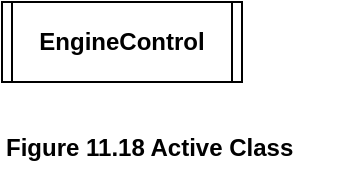 <mxfile version="21.6.5" type="device">
  <diagram name="Page-1" id="c2MhCUuRNuuH_8IwRz9S">
    <mxGraphModel dx="880" dy="511" grid="1" gridSize="10" guides="1" tooltips="1" connect="1" arrows="1" fold="1" page="1" pageScale="1" pageWidth="1169" pageHeight="827" math="0" shadow="0">
      <root>
        <mxCell id="0" />
        <mxCell id="1" parent="0" />
        <mxCell id="ep9BGYVS9EnIW9jLMdQf-1" value="EngineControl" style="shape=process2;fixedSize=1;size=5;fontStyle=1;html=1;whiteSpace=wrap;" vertex="1" parent="1">
          <mxGeometry x="40" y="40" width="120" height="40" as="geometry" />
        </mxCell>
        <mxCell id="ep9BGYVS9EnIW9jLMdQf-2" value="&lt;b&gt;Figure 11.18 Active Class&lt;/b&gt;" style="text;html=1;align=left;verticalAlign=middle;resizable=0;points=[];autosize=1;strokeColor=none;fillColor=none;" vertex="1" parent="1">
          <mxGeometry x="40" y="98" width="170" height="30" as="geometry" />
        </mxCell>
      </root>
    </mxGraphModel>
  </diagram>
</mxfile>
